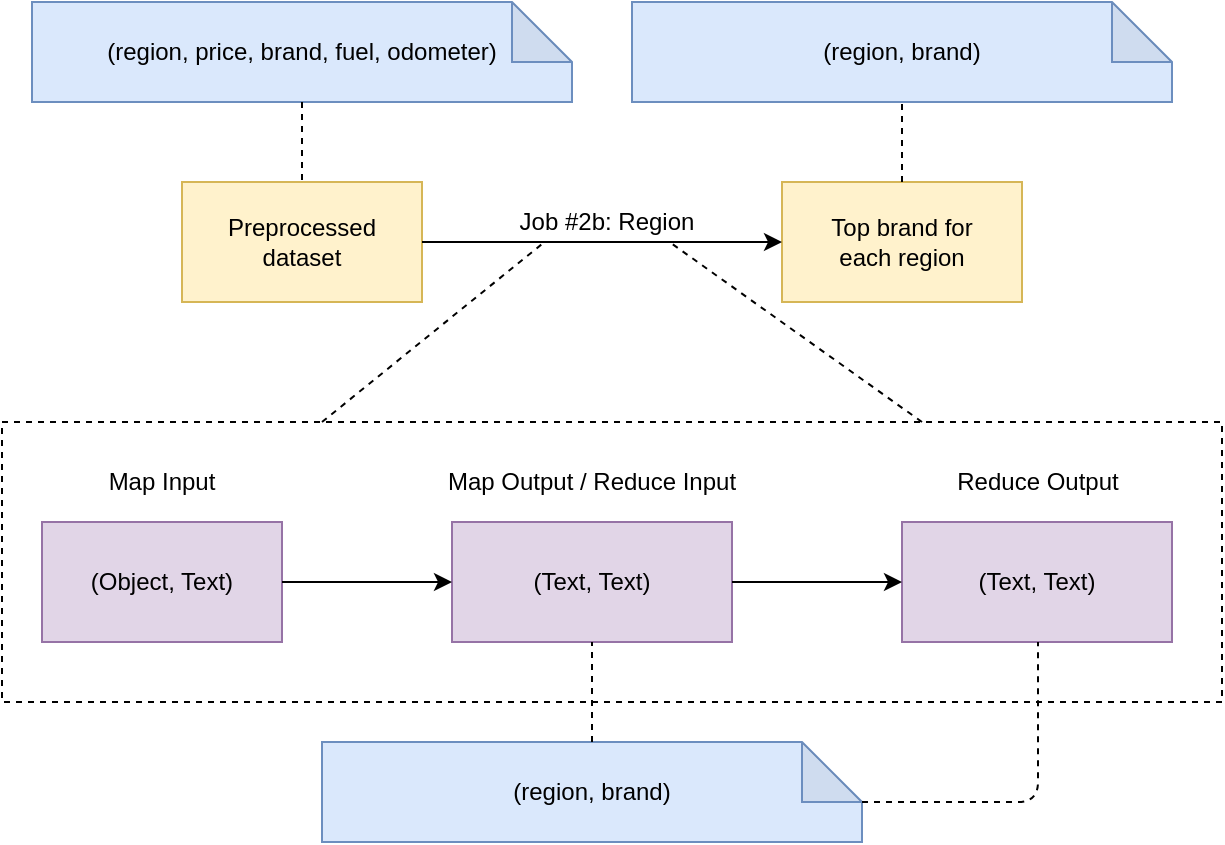 <mxfile version="13.0.1" type="device"><diagram id="2D3mWReUGT6MnTmb8Twi" name="Page-1"><mxGraphModel dx="852" dy="495" grid="1" gridSize="10" guides="1" tooltips="1" connect="1" arrows="1" fold="1" page="1" pageScale="1" pageWidth="827" pageHeight="1169" math="0" shadow="0"><root><mxCell id="0"/><mxCell id="1" parent="0"/><mxCell id="ZTpEHiCkD4bFt6MieXid-1" value="Preprocessed&lt;br&gt;dataset" style="rounded=0;whiteSpace=wrap;html=1;fillColor=#fff2cc;strokeColor=#d6b656;" parent="1" vertex="1"><mxGeometry x="150" y="160" width="120" height="60" as="geometry"/></mxCell><mxCell id="ZTpEHiCkD4bFt6MieXid-2" value="Top brand for&lt;br&gt;each region" style="rounded=0;whiteSpace=wrap;html=1;fillColor=#fff2cc;strokeColor=#d6b656;" parent="1" vertex="1"><mxGeometry x="450" y="160" width="120" height="60" as="geometry"/></mxCell><mxCell id="ZTpEHiCkD4bFt6MieXid-3" value="" style="endArrow=classic;html=1;exitX=1;exitY=0.5;exitDx=0;exitDy=0;" parent="1" source="ZTpEHiCkD4bFt6MieXid-1" target="ZTpEHiCkD4bFt6MieXid-2" edge="1"><mxGeometry width="50" height="50" relative="1" as="geometry"><mxPoint x="269" y="197" as="sourcePoint"/><mxPoint x="410" y="160" as="targetPoint"/></mxGeometry></mxCell><mxCell id="ZTpEHiCkD4bFt6MieXid-5" value="(region, price, brand, fuel, odometer)" style="shape=note;whiteSpace=wrap;html=1;backgroundOutline=1;darkOpacity=0.05;fillColor=#dae8fc;strokeColor=#6c8ebf;" parent="1" vertex="1"><mxGeometry x="75" y="70" width="270" height="50" as="geometry"/></mxCell><mxCell id="ZTpEHiCkD4bFt6MieXid-7" value="" style="endArrow=none;dashed=1;html=1;entryX=0.5;entryY=0;entryDx=0;entryDy=0;exitX=0.5;exitY=1;exitDx=0;exitDy=0;exitPerimeter=0;" parent="1" source="ZTpEHiCkD4bFt6MieXid-5" target="ZTpEHiCkD4bFt6MieXid-1" edge="1"><mxGeometry width="50" height="50" relative="1" as="geometry"><mxPoint x="530" y="130" as="sourcePoint"/><mxPoint x="700" y="200" as="targetPoint"/></mxGeometry></mxCell><mxCell id="ZTpEHiCkD4bFt6MieXid-8" value="Job #2b: Region" style="text;html=1;strokeColor=none;fillColor=none;align=center;verticalAlign=middle;whiteSpace=wrap;rounded=0;" parent="1" vertex="1"><mxGeometry x="300" y="170" width="125" height="20" as="geometry"/></mxCell><mxCell id="ZTpEHiCkD4bFt6MieXid-9" value="(Object, Text)" style="rounded=0;whiteSpace=wrap;html=1;fillColor=#e1d5e7;strokeColor=#9673a6;" parent="1" vertex="1"><mxGeometry x="80" y="330" width="120" height="60" as="geometry"/></mxCell><mxCell id="ZTpEHiCkD4bFt6MieXid-10" value="(Text, Text)" style="rounded=0;whiteSpace=wrap;html=1;fillColor=#e1d5e7;strokeColor=#9673a6;" parent="1" vertex="1"><mxGeometry x="285" y="330" width="140" height="60" as="geometry"/></mxCell><mxCell id="ZTpEHiCkD4bFt6MieXid-11" value="(Text, Text)" style="rounded=0;whiteSpace=wrap;html=1;fillColor=#e1d5e7;strokeColor=#9673a6;" parent="1" vertex="1"><mxGeometry x="510" y="330" width="135" height="60" as="geometry"/></mxCell><mxCell id="ZTpEHiCkD4bFt6MieXid-12" value="Map Input" style="text;html=1;strokeColor=none;fillColor=none;align=center;verticalAlign=middle;whiteSpace=wrap;rounded=0;" parent="1" vertex="1"><mxGeometry x="105" y="300" width="70" height="20" as="geometry"/></mxCell><mxCell id="ZTpEHiCkD4bFt6MieXid-13" value="Map Output / Reduce Input" style="text;html=1;strokeColor=none;fillColor=none;align=center;verticalAlign=middle;whiteSpace=wrap;rounded=0;" parent="1" vertex="1"><mxGeometry x="280" y="300" width="150" height="20" as="geometry"/></mxCell><mxCell id="ZTpEHiCkD4bFt6MieXid-14" value="Reduce Output" style="text;html=1;strokeColor=none;fillColor=none;align=center;verticalAlign=middle;whiteSpace=wrap;rounded=0;" parent="1" vertex="1"><mxGeometry x="532.5" y="300" width="90" height="20" as="geometry"/></mxCell><mxCell id="ZTpEHiCkD4bFt6MieXid-15" value="" style="endArrow=classic;html=1;exitX=1;exitY=0.5;exitDx=0;exitDy=0;entryX=0;entryY=0.5;entryDx=0;entryDy=0;" parent="1" source="ZTpEHiCkD4bFt6MieXid-9" target="ZTpEHiCkD4bFt6MieXid-10" edge="1"><mxGeometry width="50" height="50" relative="1" as="geometry"><mxPoint x="175" y="490" as="sourcePoint"/><mxPoint x="225" y="440" as="targetPoint"/></mxGeometry></mxCell><mxCell id="ZTpEHiCkD4bFt6MieXid-16" value="" style="endArrow=classic;html=1;exitX=1;exitY=0.5;exitDx=0;exitDy=0;entryX=0;entryY=0.5;entryDx=0;entryDy=0;" parent="1" source="ZTpEHiCkD4bFt6MieXid-10" target="ZTpEHiCkD4bFt6MieXid-11" edge="1"><mxGeometry width="50" height="50" relative="1" as="geometry"><mxPoint x="445" y="470" as="sourcePoint"/><mxPoint x="495" y="420" as="targetPoint"/></mxGeometry></mxCell><mxCell id="ZTpEHiCkD4bFt6MieXid-18" value="" style="endArrow=none;dashed=1;html=1;exitX=0.25;exitY=0;exitDx=0;exitDy=0;entryX=0.25;entryY=1;entryDx=0;entryDy=0;" parent="1" target="ZTpEHiCkD4bFt6MieXid-8" edge="1"><mxGeometry width="50" height="50" relative="1" as="geometry"><mxPoint x="220.0" y="280" as="sourcePoint"/><mxPoint x="340" y="200" as="targetPoint"/></mxGeometry></mxCell><mxCell id="ZTpEHiCkD4bFt6MieXid-19" value="" style="endArrow=none;dashed=1;html=1;entryX=0.75;entryY=1;entryDx=0;entryDy=0;exitX=0.75;exitY=0;exitDx=0;exitDy=0;" parent="1" target="ZTpEHiCkD4bFt6MieXid-8" edge="1"><mxGeometry width="50" height="50" relative="1" as="geometry"><mxPoint x="520" y="280" as="sourcePoint"/><mxPoint x="430" y="220" as="targetPoint"/></mxGeometry></mxCell><mxCell id="3K3LBtcUlX6fPkXOwAz3-1" value="(region, brand)" style="shape=note;whiteSpace=wrap;html=1;backgroundOutline=1;darkOpacity=0.05;fillColor=#dae8fc;strokeColor=#6c8ebf;" parent="1" vertex="1"><mxGeometry x="375" y="70" width="270" height="50" as="geometry"/></mxCell><mxCell id="3K3LBtcUlX6fPkXOwAz3-4" value="" style="endArrow=none;dashed=1;html=1;exitX=0.5;exitY=0;exitDx=0;exitDy=0;entryX=0.5;entryY=1;entryDx=0;entryDy=0;entryPerimeter=0;" parent="1" source="ZTpEHiCkD4bFt6MieXid-2" target="3K3LBtcUlX6fPkXOwAz3-1" edge="1"><mxGeometry width="50" height="50" relative="1" as="geometry"><mxPoint x="620" y="200" as="sourcePoint"/><mxPoint x="670" y="150" as="targetPoint"/></mxGeometry></mxCell><mxCell id="oAEghsZ7965-dourV2K5-1" value="(region, brand)" style="shape=note;whiteSpace=wrap;html=1;backgroundOutline=1;darkOpacity=0.05;fillColor=#dae8fc;strokeColor=#6c8ebf;" vertex="1" parent="1"><mxGeometry x="220" y="440" width="270" height="50" as="geometry"/></mxCell><mxCell id="oAEghsZ7965-dourV2K5-2" value="" style="endArrow=none;dashed=1;html=1;exitX=0.5;exitY=0;exitDx=0;exitDy=0;exitPerimeter=0;entryX=0.5;entryY=1;entryDx=0;entryDy=0;" edge="1" parent="1" source="oAEghsZ7965-dourV2K5-1" target="ZTpEHiCkD4bFt6MieXid-10"><mxGeometry width="50" height="50" relative="1" as="geometry"><mxPoint x="140" y="510" as="sourcePoint"/><mxPoint x="363.056" y="420" as="targetPoint"/></mxGeometry></mxCell><mxCell id="oAEghsZ7965-dourV2K5-3" value="" style="endArrow=none;dashed=1;html=1;exitX=0;exitY=0;exitDx=270;exitDy=30;exitPerimeter=0;" edge="1" parent="1" source="oAEghsZ7965-dourV2K5-1"><mxGeometry width="50" height="50" relative="1" as="geometry"><mxPoint x="540" y="490" as="sourcePoint"/><mxPoint x="578" y="390" as="targetPoint"/><Array as="points"><mxPoint x="578" y="470"/></Array></mxGeometry></mxCell><mxCell id="oAEghsZ7965-dourV2K5-4" value="" style="rounded=0;whiteSpace=wrap;html=1;fillColor=none;dashed=1;" vertex="1" parent="1"><mxGeometry x="60" y="280" width="610" height="140" as="geometry"/></mxCell></root></mxGraphModel></diagram></mxfile>